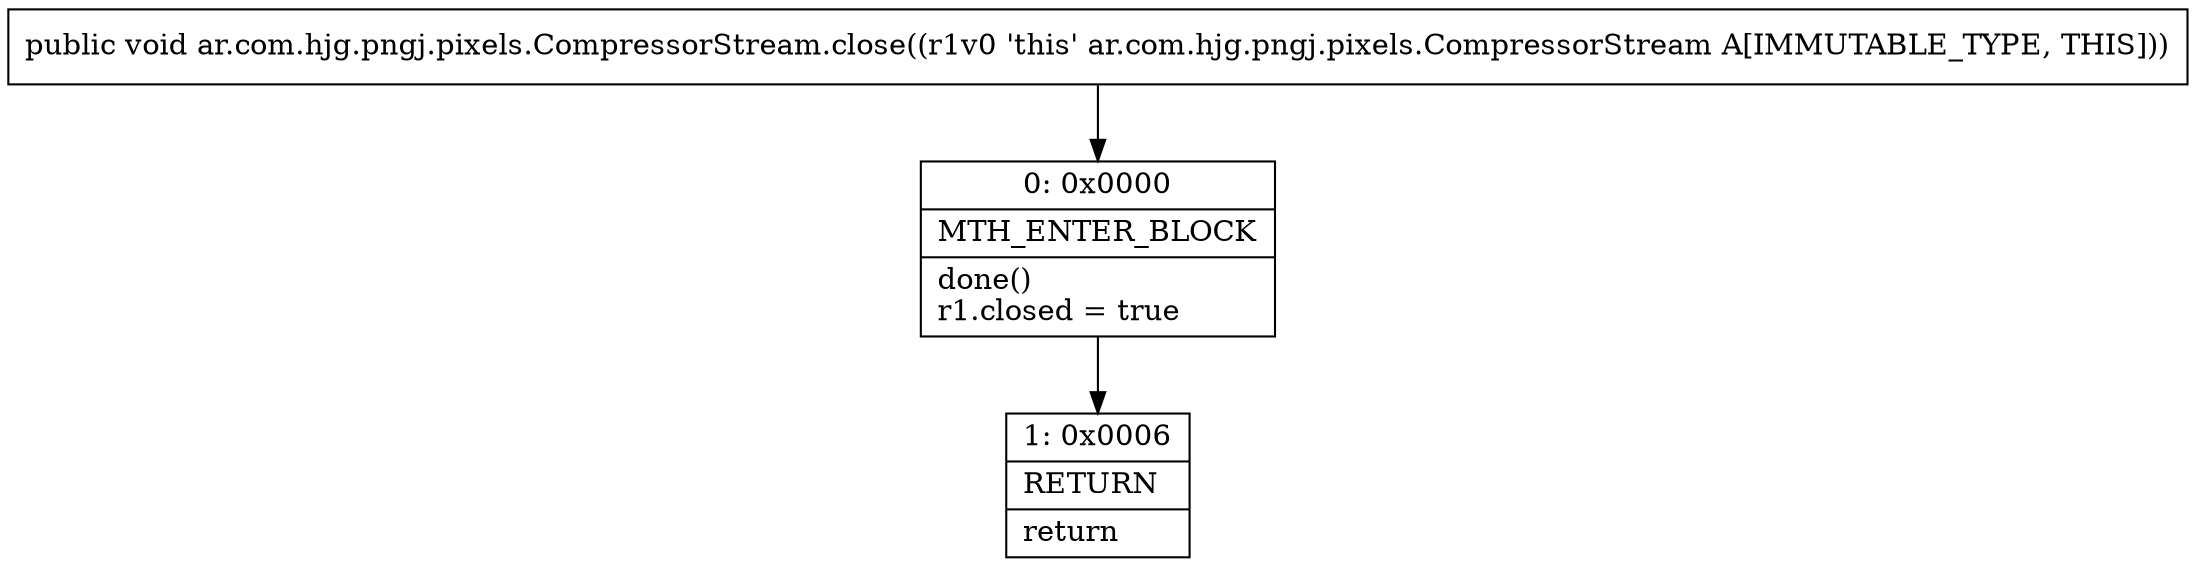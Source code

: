digraph "CFG forar.com.hjg.pngj.pixels.CompressorStream.close()V" {
Node_0 [shape=record,label="{0\:\ 0x0000|MTH_ENTER_BLOCK\l|done()\lr1.closed = true\l}"];
Node_1 [shape=record,label="{1\:\ 0x0006|RETURN\l|return\l}"];
MethodNode[shape=record,label="{public void ar.com.hjg.pngj.pixels.CompressorStream.close((r1v0 'this' ar.com.hjg.pngj.pixels.CompressorStream A[IMMUTABLE_TYPE, THIS])) }"];
MethodNode -> Node_0;
Node_0 -> Node_1;
}

